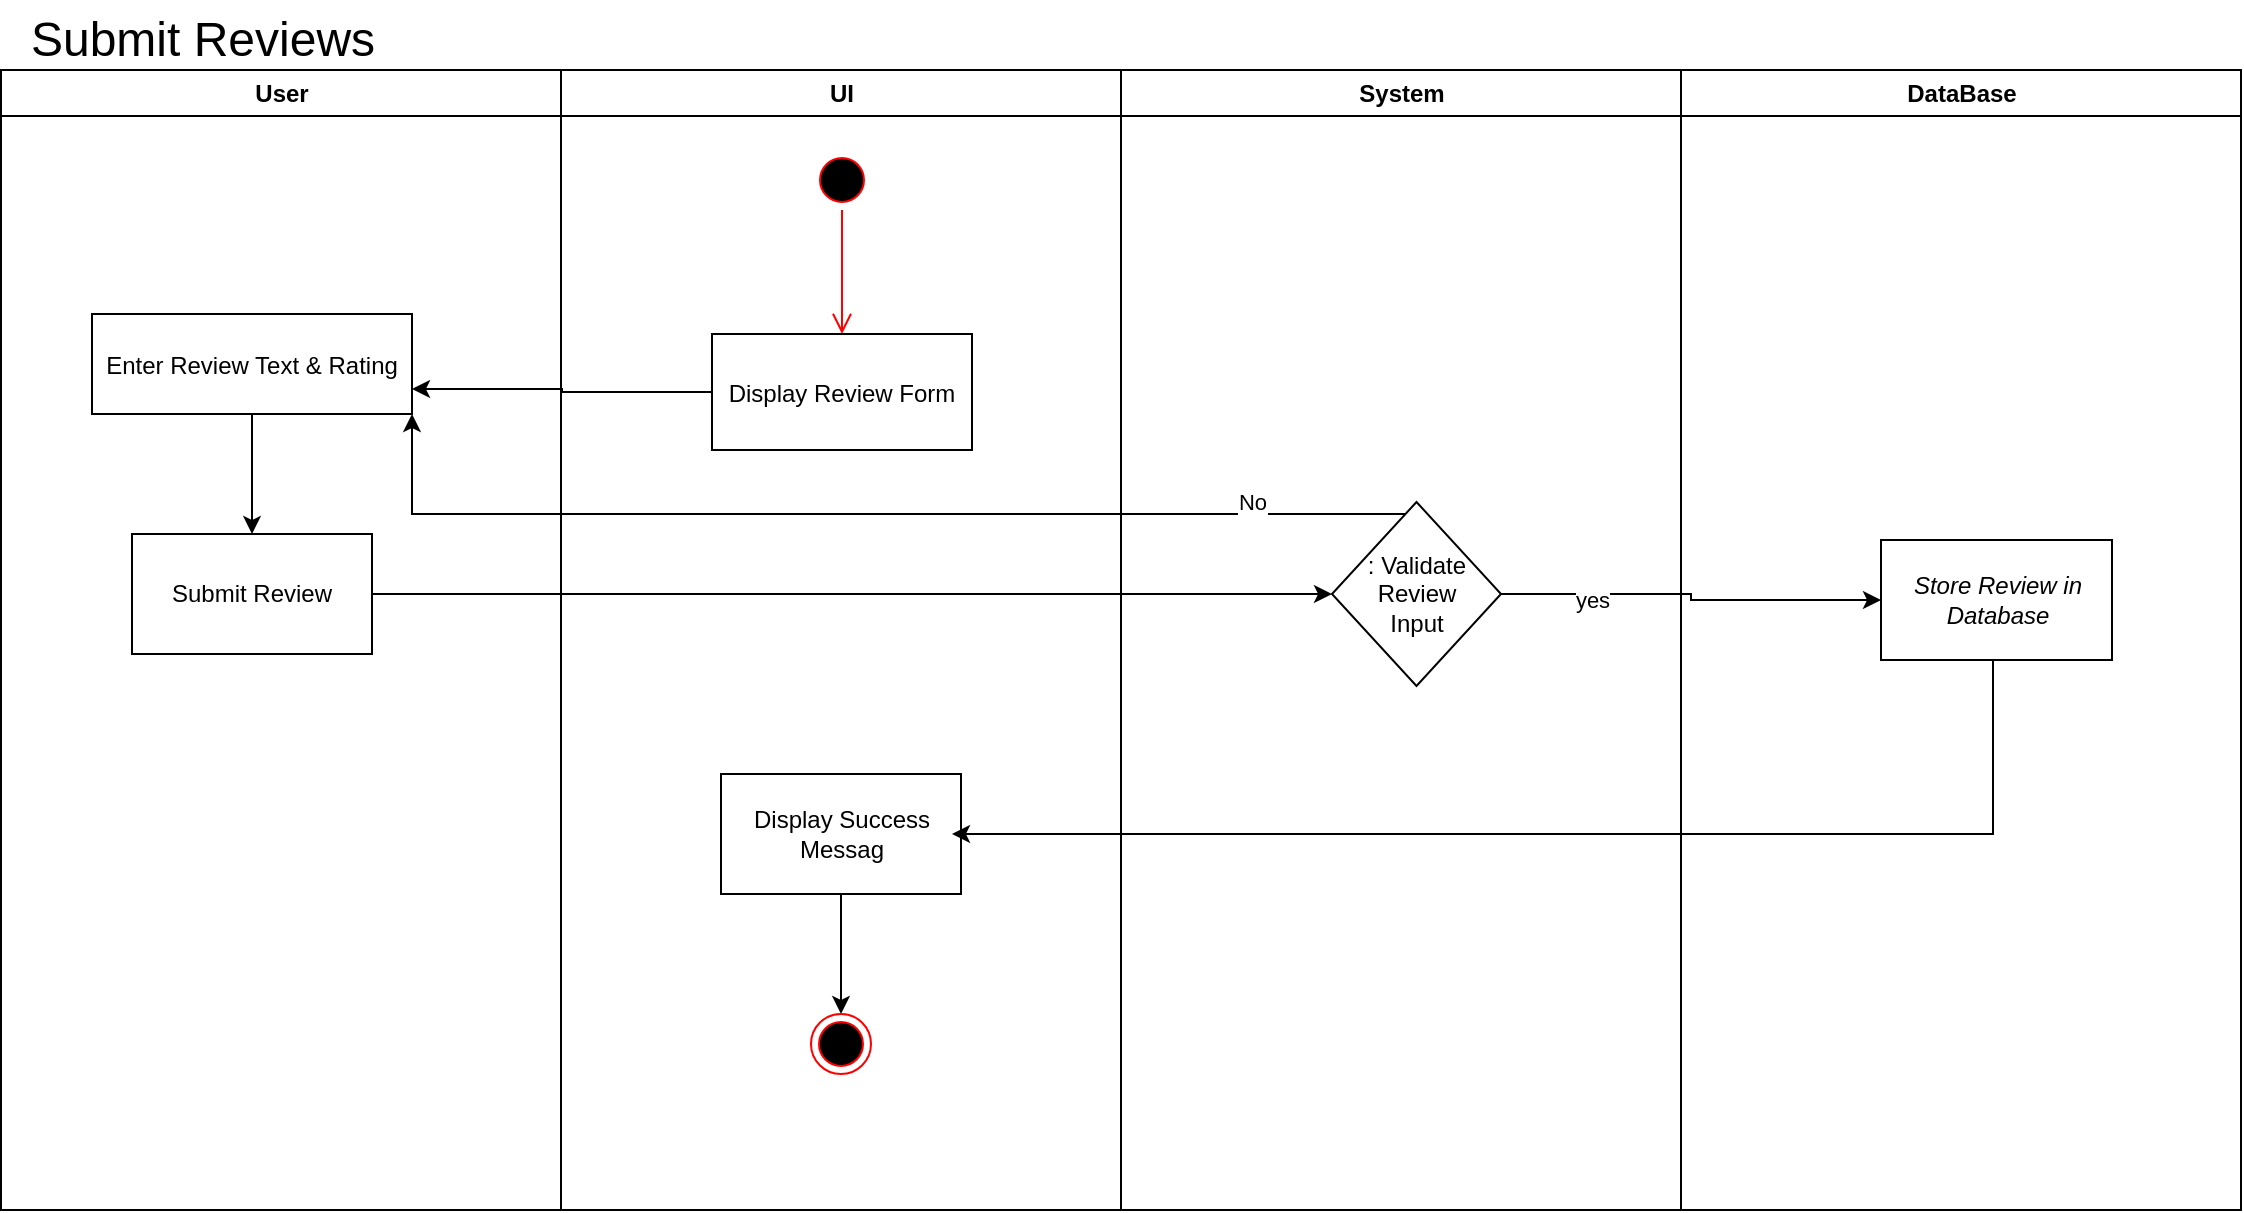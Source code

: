 <mxfile version="27.0.5">
  <diagram name="Page-1" id="e7e014a7-5840-1c2e-5031-d8a46d1fe8dd">
    <mxGraphModel dx="1097" dy="563" grid="1" gridSize="10" guides="1" tooltips="1" connect="1" arrows="1" fold="1" page="1" pageScale="1" pageWidth="1169" pageHeight="826" background="none" math="0" shadow="0">
      <root>
        <mxCell id="0" />
        <mxCell id="1" parent="0" />
        <mxCell id="2" value="User" style="swimlane;whiteSpace=wrap" parent="1" vertex="1">
          <mxGeometry x="164.5" y="128" width="280" height="570" as="geometry" />
        </mxCell>
        <mxCell id="eCYV4ZLi6-8JDtASC3nr-44" style="edgeStyle=orthogonalEdgeStyle;rounded=0;orthogonalLoop=1;jettySize=auto;html=1;" edge="1" parent="2" source="7">
          <mxGeometry relative="1" as="geometry">
            <mxPoint x="125.5" y="232" as="targetPoint" />
          </mxGeometry>
        </mxCell>
        <mxCell id="7" value="Enter Review Text &amp; Rating" style="" parent="2" vertex="1">
          <mxGeometry x="45.5" y="122" width="160" height="50" as="geometry" />
        </mxCell>
        <mxCell id="eCYV4ZLi6-8JDtASC3nr-45" value="Submit Review" style="whiteSpace=wrap;html=1;" vertex="1" parent="2">
          <mxGeometry x="65.5" y="232" width="120" height="60" as="geometry" />
        </mxCell>
        <mxCell id="3" value="UI" style="swimlane;whiteSpace=wrap" parent="1" vertex="1">
          <mxGeometry x="444.5" y="128" width="280" height="570" as="geometry" />
        </mxCell>
        <mxCell id="13" value="" style="ellipse;shape=startState;fillColor=#000000;strokeColor=#ff0000;" parent="3" vertex="1">
          <mxGeometry x="125.5" y="40" width="30" height="30" as="geometry" />
        </mxCell>
        <mxCell id="14" value="" style="edgeStyle=elbowEdgeStyle;elbow=horizontal;verticalAlign=bottom;endArrow=open;endSize=8;strokeColor=#FF0000;endFill=1;rounded=0;entryX=0.5;entryY=0;entryDx=0;entryDy=0;" parent="3" source="13" target="eCYV4ZLi6-8JDtASC3nr-41" edge="1">
          <mxGeometry x="40" y="20" as="geometry">
            <mxPoint x="75.5" y="110" as="targetPoint" />
          </mxGeometry>
        </mxCell>
        <mxCell id="eCYV4ZLi6-8JDtASC3nr-41" value="Display Review Form" style="" vertex="1" parent="3">
          <mxGeometry x="75.5" y="132" width="130" height="58" as="geometry" />
        </mxCell>
        <mxCell id="eCYV4ZLi6-8JDtASC3nr-54" style="edgeStyle=orthogonalEdgeStyle;rounded=0;orthogonalLoop=1;jettySize=auto;html=1;" edge="1" parent="3" source="eCYV4ZLi6-8JDtASC3nr-53">
          <mxGeometry relative="1" as="geometry">
            <mxPoint x="140" y="472" as="targetPoint" />
          </mxGeometry>
        </mxCell>
        <mxCell id="eCYV4ZLi6-8JDtASC3nr-53" value="Display Success Messag" style="whiteSpace=wrap;html=1;" vertex="1" parent="3">
          <mxGeometry x="80" y="352" width="120" height="60" as="geometry" />
        </mxCell>
        <mxCell id="eCYV4ZLi6-8JDtASC3nr-56" value="" style="ellipse;html=1;shape=endState;fillColor=#000000;strokeColor=#ff0000;" vertex="1" parent="3">
          <mxGeometry x="125" y="472" width="30" height="30" as="geometry" />
        </mxCell>
        <mxCell id="4" value="System" style="swimlane;whiteSpace=wrap" parent="1" vertex="1">
          <mxGeometry x="724.5" y="128" width="280" height="570" as="geometry" />
        </mxCell>
        <mxCell id="eCYV4ZLi6-8JDtASC3nr-59" value="&lt;span style=&quot;text-wrap-mode: nowrap;&quot;&gt;: Validate&lt;/span&gt;&lt;div&gt;&lt;span style=&quot;text-wrap-mode: nowrap;&quot;&gt;&amp;nbsp;Review&amp;nbsp;&lt;/span&gt;&lt;/div&gt;&lt;div&gt;&lt;span style=&quot;text-wrap-mode: nowrap;&quot;&gt;Input&lt;/span&gt;&lt;/div&gt;" style="rhombus;whiteSpace=wrap;html=1;" vertex="1" parent="4">
          <mxGeometry x="105.5" y="216" width="84.5" height="92" as="geometry" />
        </mxCell>
        <mxCell id="eCYV4ZLi6-8JDtASC3nr-43" style="edgeStyle=orthogonalEdgeStyle;rounded=0;orthogonalLoop=1;jettySize=auto;html=1;entryX=1;entryY=0.75;entryDx=0;entryDy=0;" edge="1" parent="1" source="eCYV4ZLi6-8JDtASC3nr-41" target="7">
          <mxGeometry relative="1" as="geometry" />
        </mxCell>
        <mxCell id="eCYV4ZLi6-8JDtASC3nr-46" style="edgeStyle=orthogonalEdgeStyle;rounded=0;orthogonalLoop=1;jettySize=auto;html=1;entryX=0;entryY=0.5;entryDx=0;entryDy=0;" edge="1" parent="1" source="eCYV4ZLi6-8JDtASC3nr-45" target="eCYV4ZLi6-8JDtASC3nr-59">
          <mxGeometry relative="1" as="geometry">
            <mxPoint x="814.5" y="390.5" as="targetPoint" />
          </mxGeometry>
        </mxCell>
        <mxCell id="eCYV4ZLi6-8JDtASC3nr-48" value="DataBase" style="swimlane;whiteSpace=wrap" vertex="1" parent="1">
          <mxGeometry x="1004.5" y="128" width="280" height="570" as="geometry" />
        </mxCell>
        <mxCell id="eCYV4ZLi6-8JDtASC3nr-51" style="edgeStyle=orthogonalEdgeStyle;rounded=0;orthogonalLoop=1;jettySize=auto;html=1;" edge="1" parent="eCYV4ZLi6-8JDtASC3nr-48" source="eCYV4ZLi6-8JDtASC3nr-47">
          <mxGeometry relative="1" as="geometry">
            <mxPoint x="-364.5" y="382" as="targetPoint" />
            <Array as="points">
              <mxPoint x="156" y="382" />
            </Array>
          </mxGeometry>
        </mxCell>
        <mxCell id="eCYV4ZLi6-8JDtASC3nr-47" value="&lt;em data-end=&quot;1077&quot; data-start=&quot;1051&quot;&gt;Store Review in Database&lt;/em&gt;" style="whiteSpace=wrap;html=1;" vertex="1" parent="eCYV4ZLi6-8JDtASC3nr-48">
          <mxGeometry x="100" y="235" width="115.5" height="60" as="geometry" />
        </mxCell>
        <mxCell id="eCYV4ZLi6-8JDtASC3nr-62" style="edgeStyle=orthogonalEdgeStyle;rounded=0;orthogonalLoop=1;jettySize=auto;html=1;" edge="1" parent="1" source="eCYV4ZLi6-8JDtASC3nr-59" target="eCYV4ZLi6-8JDtASC3nr-47">
          <mxGeometry relative="1" as="geometry" />
        </mxCell>
        <mxCell id="eCYV4ZLi6-8JDtASC3nr-63" value="yes" style="edgeLabel;html=1;align=center;verticalAlign=middle;resizable=0;points=[];" vertex="1" connectable="0" parent="eCYV4ZLi6-8JDtASC3nr-62">
          <mxGeometry x="0.36" y="-5" relative="1" as="geometry">
            <mxPoint x="-83" y="-5" as="offset" />
          </mxGeometry>
        </mxCell>
        <mxCell id="eCYV4ZLi6-8JDtASC3nr-64" style="edgeStyle=orthogonalEdgeStyle;rounded=0;orthogonalLoop=1;jettySize=auto;html=1;entryX=1;entryY=1;entryDx=0;entryDy=0;" edge="1" parent="1" source="eCYV4ZLi6-8JDtASC3nr-59" target="7">
          <mxGeometry relative="1" as="geometry">
            <Array as="points">
              <mxPoint x="370" y="350" />
            </Array>
          </mxGeometry>
        </mxCell>
        <mxCell id="eCYV4ZLi6-8JDtASC3nr-65" value="No" style="edgeLabel;html=1;align=center;verticalAlign=middle;resizable=0;points=[];" vertex="1" connectable="0" parent="eCYV4ZLi6-8JDtASC3nr-64">
          <mxGeometry x="-0.262" y="3" relative="1" as="geometry">
            <mxPoint x="125" y="-9" as="offset" />
          </mxGeometry>
        </mxCell>
        <mxCell id="eCYV4ZLi6-8JDtASC3nr-66" value="&lt;font style=&quot;font-size: 24px;&quot;&gt;Submit Reviews&lt;/font&gt;" style="text;html=1;align=center;verticalAlign=middle;resizable=0;points=[];autosize=1;strokeColor=none;fillColor=none;" vertex="1" parent="1">
          <mxGeometry x="164.5" y="93" width="200" height="40" as="geometry" />
        </mxCell>
      </root>
    </mxGraphModel>
  </diagram>
</mxfile>
